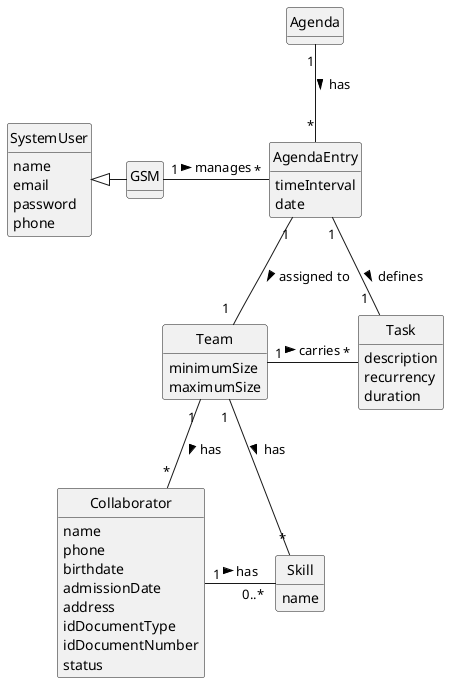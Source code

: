 @startuml
skinparam monochrome true
skinparam packageStyle rectangle
skinparam shadowing false



skinparam classAttributeIconSize 0

hide circle
hide methods


class GSM {
}


class SystemUser {
    name
    email
    password
    phone

}

class Collaborator {
   name
      phone
      birthdate
      admissionDate
      address
      idDocumentType
      idDocumentNumber
      status
      }



class Team {
minimumSize
maximumSize

}

class Skill {
    name
}


class Agenda {
}

class AgendaEntry {

    timeInterval
    date
}


class Task {
    description
    recurrency
    duration
}


Team "1 " -- "*" Collaborator: has >
Team "1 " -- "*" Skill : has >
Collaborator "1 " - "0..* " Skill : has >
SystemUser <|- GSM
GSM"1" - "*" AgendaEntry: manages >
AgendaEntry"1"-- "1  " Team: assigned to >
Agenda "1" -- "*" AgendaEntry : has >
AgendaEntry "1" -- "1  " Task : defines >
Team "1" - "*" Task:   carries  >

@enduml